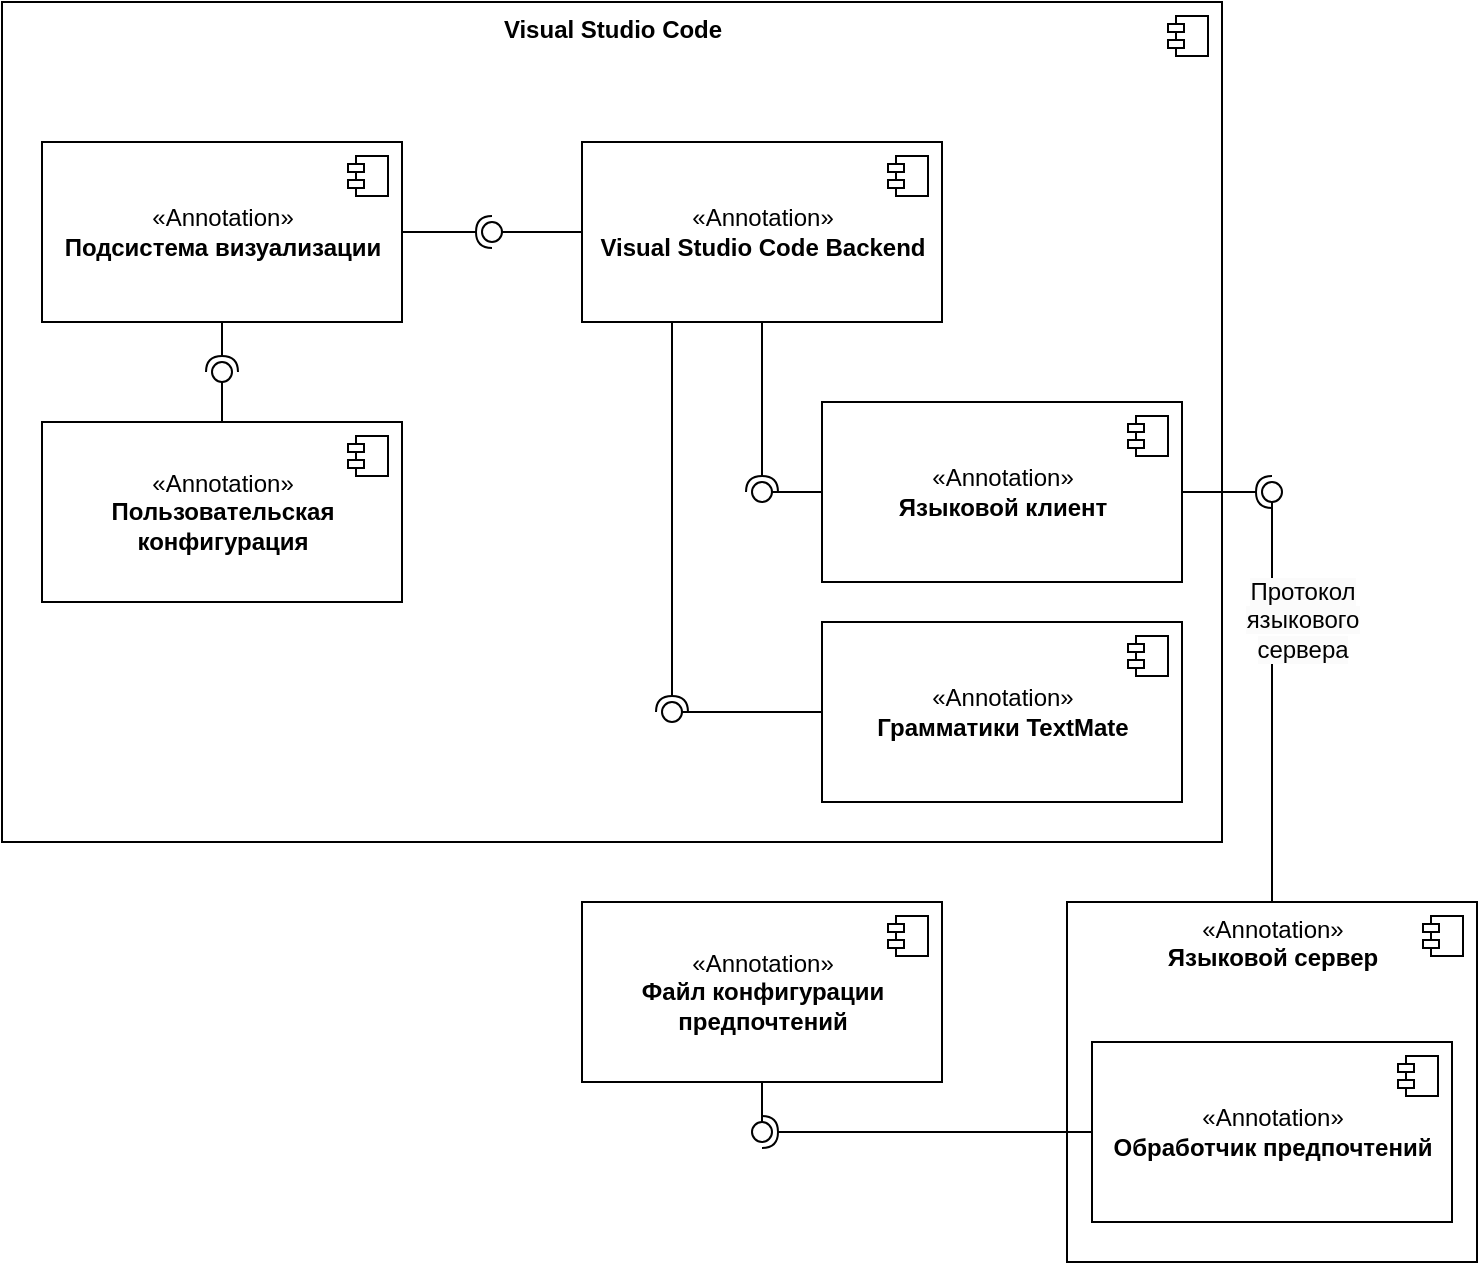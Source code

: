 <mxfile>
    <diagram id="-UNdIzqq6v82o1Bdk5uZ" name="Page-1">
        <mxGraphModel dx="1062" dy="904" grid="1" gridSize="10" guides="1" tooltips="1" connect="1" arrows="1" fold="1" page="1" pageScale="1" pageWidth="850" pageHeight="1100" math="0" shadow="0">
            <root>
                <mxCell id="0"/>
                <mxCell id="1" parent="0"/>
                <mxCell id="2" value="Visual Studio Code" style="html=1;dropTarget=0;verticalAlign=top;fontStyle=1" vertex="1" parent="1">
                    <mxGeometry x="110" y="220" width="610" height="420" as="geometry"/>
                </mxCell>
                <mxCell id="3" value="" style="shape=module;jettyWidth=8;jettyHeight=4;" vertex="1" parent="2">
                    <mxGeometry x="1" width="20" height="20" relative="1" as="geometry">
                        <mxPoint x="-27" y="7" as="offset"/>
                    </mxGeometry>
                </mxCell>
                <mxCell id="4" value="«Annotation»&lt;br&gt;&lt;b&gt;Языковой клиент&lt;/b&gt;" style="html=1;dropTarget=0;" vertex="1" parent="1">
                    <mxGeometry x="520" y="420" width="180" height="90" as="geometry"/>
                </mxCell>
                <mxCell id="5" value="" style="shape=module;jettyWidth=8;jettyHeight=4;" vertex="1" parent="4">
                    <mxGeometry x="1" width="20" height="20" relative="1" as="geometry">
                        <mxPoint x="-27" y="7" as="offset"/>
                    </mxGeometry>
                </mxCell>
                <mxCell id="6" value="«Annotation»&lt;br&gt;&lt;b&gt;Языковой сервер&lt;/b&gt;" style="html=1;dropTarget=0;verticalAlign=top;" vertex="1" parent="1">
                    <mxGeometry x="642.5" y="670" width="205" height="180" as="geometry"/>
                </mxCell>
                <mxCell id="7" value="" style="shape=module;jettyWidth=8;jettyHeight=4;" vertex="1" parent="6">
                    <mxGeometry x="1" width="20" height="20" relative="1" as="geometry">
                        <mxPoint x="-27" y="7" as="offset"/>
                    </mxGeometry>
                </mxCell>
                <mxCell id="8" value="" style="rounded=0;orthogonalLoop=1;jettySize=auto;html=1;endArrow=none;endFill=0;sketch=0;sourcePerimeterSpacing=0;targetPerimeterSpacing=0;" edge="1" parent="1" source="6" target="11">
                    <mxGeometry relative="1" as="geometry">
                        <mxPoint x="820" y="615" as="sourcePoint"/>
                    </mxGeometry>
                </mxCell>
                <mxCell id="9" value="&lt;span style=&quot;font-size: 12px; background-color: rgb(251, 251, 251);&quot;&gt;Протокол&lt;/span&gt;&lt;br style=&quot;border-color: var(--border-color); font-size: 12px; background-color: rgb(251, 251, 251);&quot;&gt;&lt;span style=&quot;font-size: 12px; background-color: rgb(251, 251, 251);&quot;&gt;языкового &lt;br&gt;сервера&lt;/span&gt;" style="edgeLabel;html=1;align=center;verticalAlign=middle;resizable=0;points=[];" vertex="1" connectable="0" parent="8">
                    <mxGeometry x="0.404" y="1" relative="1" as="geometry">
                        <mxPoint x="16" y="-1" as="offset"/>
                    </mxGeometry>
                </mxCell>
                <mxCell id="10" value="" style="rounded=0;orthogonalLoop=1;jettySize=auto;html=1;endArrow=halfCircle;endFill=0;entryX=0.5;entryY=0.5;endSize=6;strokeWidth=1;sketch=0;" edge="1" parent="1" source="4" target="11">
                    <mxGeometry relative="1" as="geometry">
                        <mxPoint x="860" y="615" as="sourcePoint"/>
                    </mxGeometry>
                </mxCell>
                <mxCell id="11" value="" style="ellipse;whiteSpace=wrap;html=1;align=center;aspect=fixed;resizable=0;points=[];outlineConnect=0;sketch=0;" vertex="1" parent="1">
                    <mxGeometry x="740" y="460" width="10" height="10" as="geometry"/>
                </mxCell>
                <mxCell id="12" value="«Annotation»&lt;br&gt;&lt;b&gt;Грамматики TextMate&lt;/b&gt;" style="html=1;dropTarget=0;" vertex="1" parent="1">
                    <mxGeometry x="520" y="530" width="180" height="90" as="geometry"/>
                </mxCell>
                <mxCell id="13" value="" style="shape=module;jettyWidth=8;jettyHeight=4;" vertex="1" parent="12">
                    <mxGeometry x="1" width="20" height="20" relative="1" as="geometry">
                        <mxPoint x="-27" y="7" as="offset"/>
                    </mxGeometry>
                </mxCell>
                <mxCell id="14" value="«Annotation»&lt;br&gt;&lt;b&gt;Подсистема визуализации&lt;/b&gt;" style="html=1;dropTarget=0;" vertex="1" parent="1">
                    <mxGeometry x="130" y="290" width="180" height="90" as="geometry"/>
                </mxCell>
                <mxCell id="15" value="" style="shape=module;jettyWidth=8;jettyHeight=4;" vertex="1" parent="14">
                    <mxGeometry x="1" width="20" height="20" relative="1" as="geometry">
                        <mxPoint x="-27" y="7" as="offset"/>
                    </mxGeometry>
                </mxCell>
                <mxCell id="16" value="«Annotation»&lt;br&gt;&lt;b&gt;Visual Studio Code Backend&lt;/b&gt;" style="html=1;dropTarget=0;" vertex="1" parent="1">
                    <mxGeometry x="400" y="290" width="180" height="90" as="geometry"/>
                </mxCell>
                <mxCell id="17" value="" style="shape=module;jettyWidth=8;jettyHeight=4;" vertex="1" parent="16">
                    <mxGeometry x="1" width="20" height="20" relative="1" as="geometry">
                        <mxPoint x="-27" y="7" as="offset"/>
                    </mxGeometry>
                </mxCell>
                <mxCell id="18" value="«Annotation»&lt;br&gt;&lt;b&gt;Пользовательская &lt;br&gt;конфигурация&lt;/b&gt;" style="html=1;dropTarget=0;" vertex="1" parent="1">
                    <mxGeometry x="130" y="430" width="180" height="90" as="geometry"/>
                </mxCell>
                <mxCell id="19" value="" style="shape=module;jettyWidth=8;jettyHeight=4;" vertex="1" parent="18">
                    <mxGeometry x="1" width="20" height="20" relative="1" as="geometry">
                        <mxPoint x="-27" y="7" as="offset"/>
                    </mxGeometry>
                </mxCell>
                <mxCell id="20" value="" style="rounded=0;orthogonalLoop=1;jettySize=auto;html=1;endArrow=none;endFill=0;sketch=0;sourcePerimeterSpacing=0;targetPerimeterSpacing=0;" edge="1" parent="1" source="18" target="22">
                    <mxGeometry relative="1" as="geometry">
                        <mxPoint x="160" y="455" as="sourcePoint"/>
                    </mxGeometry>
                </mxCell>
                <mxCell id="21" value="" style="rounded=0;orthogonalLoop=1;jettySize=auto;html=1;endArrow=halfCircle;endFill=0;entryX=0.5;entryY=0.5;endSize=6;strokeWidth=1;sketch=0;" edge="1" parent="1" source="14" target="22">
                    <mxGeometry relative="1" as="geometry">
                        <mxPoint x="200" y="455" as="sourcePoint"/>
                    </mxGeometry>
                </mxCell>
                <mxCell id="22" value="" style="ellipse;whiteSpace=wrap;html=1;align=center;aspect=fixed;resizable=0;points=[];outlineConnect=0;sketch=0;" vertex="1" parent="1">
                    <mxGeometry x="215" y="400" width="10" height="10" as="geometry"/>
                </mxCell>
                <mxCell id="23" value="" style="rounded=0;orthogonalLoop=1;jettySize=auto;html=1;endArrow=none;endFill=0;sketch=0;sourcePerimeterSpacing=0;targetPerimeterSpacing=0;" edge="1" parent="1" source="4" target="25">
                    <mxGeometry relative="1" as="geometry">
                        <mxPoint x="540" y="675" as="sourcePoint"/>
                    </mxGeometry>
                </mxCell>
                <mxCell id="24" value="" style="rounded=0;orthogonalLoop=1;jettySize=auto;html=1;endArrow=halfCircle;endFill=0;entryX=0.5;entryY=0.5;endSize=6;strokeWidth=1;sketch=0;" edge="1" parent="1" source="16" target="25">
                    <mxGeometry relative="1" as="geometry">
                        <mxPoint x="580" y="675" as="sourcePoint"/>
                    </mxGeometry>
                </mxCell>
                <mxCell id="25" value="" style="ellipse;whiteSpace=wrap;html=1;align=center;aspect=fixed;resizable=0;points=[];outlineConnect=0;sketch=0;" vertex="1" parent="1">
                    <mxGeometry x="485" y="460" width="10" height="10" as="geometry"/>
                </mxCell>
                <mxCell id="26" value="" style="rounded=0;orthogonalLoop=1;jettySize=auto;html=1;endArrow=none;endFill=0;sketch=0;sourcePerimeterSpacing=0;targetPerimeterSpacing=0;" edge="1" parent="1" source="12" target="28">
                    <mxGeometry relative="1" as="geometry">
                        <mxPoint x="460" y="685" as="sourcePoint"/>
                    </mxGeometry>
                </mxCell>
                <mxCell id="27" value="" style="rounded=0;orthogonalLoop=1;jettySize=auto;html=1;endArrow=halfCircle;endFill=0;entryX=0.5;entryY=0.5;endSize=6;strokeWidth=1;sketch=0;exitX=0.25;exitY=1;exitDx=0;exitDy=0;" edge="1" parent="1" source="16" target="28">
                    <mxGeometry relative="1" as="geometry">
                        <mxPoint x="500" y="685" as="sourcePoint"/>
                    </mxGeometry>
                </mxCell>
                <mxCell id="28" value="" style="ellipse;whiteSpace=wrap;html=1;align=center;aspect=fixed;resizable=0;points=[];outlineConnect=0;sketch=0;" vertex="1" parent="1">
                    <mxGeometry x="440" y="570" width="10" height="10" as="geometry"/>
                </mxCell>
                <mxCell id="29" value="" style="rounded=0;orthogonalLoop=1;jettySize=auto;html=1;endArrow=none;endFill=0;sketch=0;sourcePerimeterSpacing=0;targetPerimeterSpacing=0;" edge="1" parent="1" source="16" target="31">
                    <mxGeometry relative="1" as="geometry">
                        <mxPoint x="300" y="675" as="sourcePoint"/>
                    </mxGeometry>
                </mxCell>
                <mxCell id="30" value="" style="rounded=0;orthogonalLoop=1;jettySize=auto;html=1;endArrow=halfCircle;endFill=0;entryX=0.5;entryY=0.5;endSize=6;strokeWidth=1;sketch=0;" edge="1" parent="1" source="14" target="31">
                    <mxGeometry relative="1" as="geometry">
                        <mxPoint x="340" y="675" as="sourcePoint"/>
                    </mxGeometry>
                </mxCell>
                <mxCell id="31" value="" style="ellipse;whiteSpace=wrap;html=1;align=center;aspect=fixed;resizable=0;points=[];outlineConnect=0;sketch=0;" vertex="1" parent="1">
                    <mxGeometry x="350" y="330" width="10" height="10" as="geometry"/>
                </mxCell>
                <mxCell id="32" value="«Annotation»&lt;br&gt;&lt;b&gt;Файл конфигурации &lt;br&gt;предпочтений&lt;/b&gt;" style="html=1;dropTarget=0;" vertex="1" parent="1">
                    <mxGeometry x="400" y="670" width="180" height="90" as="geometry"/>
                </mxCell>
                <mxCell id="33" value="" style="shape=module;jettyWidth=8;jettyHeight=4;" vertex="1" parent="32">
                    <mxGeometry x="1" width="20" height="20" relative="1" as="geometry">
                        <mxPoint x="-27" y="7" as="offset"/>
                    </mxGeometry>
                </mxCell>
                <mxCell id="34" value="«Annotation»&lt;br&gt;&lt;b&gt;Обработчик предпочтений&lt;/b&gt;" style="html=1;dropTarget=0;" vertex="1" parent="1">
                    <mxGeometry x="655" y="740" width="180" height="90" as="geometry"/>
                </mxCell>
                <mxCell id="35" value="" style="shape=module;jettyWidth=8;jettyHeight=4;" vertex="1" parent="34">
                    <mxGeometry x="1" width="20" height="20" relative="1" as="geometry">
                        <mxPoint x="-27" y="7" as="offset"/>
                    </mxGeometry>
                </mxCell>
                <mxCell id="36" value="" style="rounded=0;orthogonalLoop=1;jettySize=auto;html=1;endArrow=none;endFill=0;sketch=0;sourcePerimeterSpacing=0;targetPerimeterSpacing=0;" edge="1" parent="1" source="32" target="38">
                    <mxGeometry relative="1" as="geometry">
                        <mxPoint x="550" y="845" as="sourcePoint"/>
                    </mxGeometry>
                </mxCell>
                <mxCell id="37" value="" style="rounded=0;orthogonalLoop=1;jettySize=auto;html=1;endArrow=halfCircle;endFill=0;entryX=0.5;entryY=0.5;endSize=6;strokeWidth=1;sketch=0;" edge="1" parent="1" source="34" target="38">
                    <mxGeometry relative="1" as="geometry">
                        <mxPoint x="590" y="845" as="sourcePoint"/>
                    </mxGeometry>
                </mxCell>
                <mxCell id="38" value="" style="ellipse;whiteSpace=wrap;html=1;align=center;aspect=fixed;resizable=0;points=[];outlineConnect=0;sketch=0;" vertex="1" parent="1">
                    <mxGeometry x="485" y="780" width="10" height="10" as="geometry"/>
                </mxCell>
            </root>
        </mxGraphModel>
    </diagram>
</mxfile>